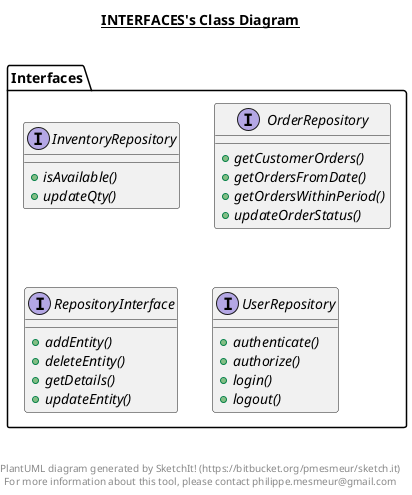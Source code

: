 @startuml

title __INTERFACES's Class Diagram__\n

  namespace Interfaces {
    interface Interfaces.InventoryRepository {
        {abstract} + isAvailable()
        {abstract} + updateQty()
    }
  }
  

  namespace Interfaces {
    interface Interfaces.OrderRepository {
        {abstract} + getCustomerOrders()
        {abstract} + getOrdersFromDate()
        {abstract} + getOrdersWithinPeriod()
        {abstract} + updateOrderStatus()
    }
  }
  

  namespace Interfaces {
    interface Interfaces.RepositoryInterface {
        {abstract} + addEntity()
        {abstract} + deleteEntity()
        {abstract} + getDetails()
        {abstract} + updateEntity()
    }
  }
  

  namespace Interfaces {
    interface Interfaces.UserRepository {
        {abstract} + authenticate()
        {abstract} + authorize()
        {abstract} + login()
        {abstract} + logout()
    }
  }
  



right footer


PlantUML diagram generated by SketchIt! (https://bitbucket.org/pmesmeur/sketch.it)
For more information about this tool, please contact philippe.mesmeur@gmail.com
endfooter

@enduml
